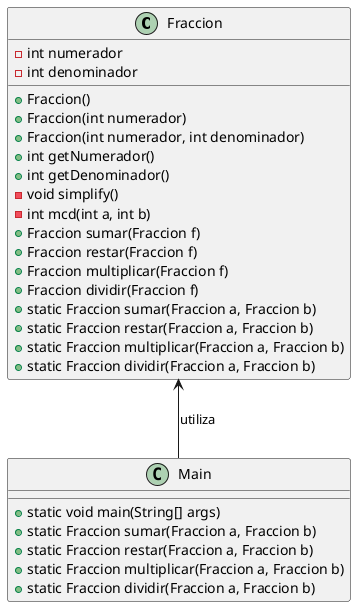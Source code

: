 @startuml Diagrama

class Fraccion {
    -int numerador
    -int denominador
    +Fraccion()
    +Fraccion(int numerador)
    +Fraccion(int numerador, int denominador)
    +int getNumerador()
    +int getDenominador()
    -void simplify()
    -int mcd(int a, int b)
    +Fraccion sumar(Fraccion f)
    +Fraccion restar(Fraccion f)
    +Fraccion multiplicar(Fraccion f)
    +Fraccion dividir(Fraccion f)
    +static Fraccion sumar(Fraccion a, Fraccion b)
    +static Fraccion restar(Fraccion a, Fraccion b)
    +static Fraccion multiplicar(Fraccion a, Fraccion b)
    +static Fraccion dividir(Fraccion a, Fraccion b)
}

class Main {
    +static void main(String[] args)
    +static Fraccion sumar(Fraccion a, Fraccion b)
    +static Fraccion restar(Fraccion a, Fraccion b)
    +static Fraccion multiplicar(Fraccion a, Fraccion b)
    +static Fraccion dividir(Fraccion a, Fraccion b)
}

Fraccion <-- Main : utiliza

@enduml